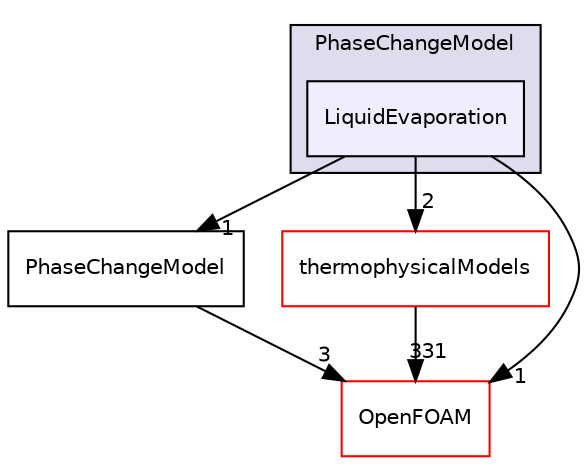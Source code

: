 digraph "src/lagrangian/intermediate/submodels/Reacting/PhaseChangeModel/LiquidEvaporation" {
  bgcolor=transparent;
  compound=true
  node [ fontsize="10", fontname="Helvetica"];
  edge [ labelfontsize="10", labelfontname="Helvetica"];
  subgraph clusterdir_95353bd4ad7f447577e2dd3ff5a2aad7 {
    graph [ bgcolor="#ddddee", pencolor="black", label="PhaseChangeModel" fontname="Helvetica", fontsize="10", URL="dir_95353bd4ad7f447577e2dd3ff5a2aad7.html"]
  dir_4ef9883d17df60a10983e6afa59b7ffa [shape=box, label="LiquidEvaporation", style="filled", fillcolor="#eeeeff", pencolor="black", URL="dir_4ef9883d17df60a10983e6afa59b7ffa.html"];
  }
  dir_a574ec62e8cd6cbf40600800e7143909 [shape=box label="PhaseChangeModel" URL="dir_a574ec62e8cd6cbf40600800e7143909.html"];
  dir_2778d089ec5c4f66810b11f753867003 [shape=box label="thermophysicalModels" color="red" URL="dir_2778d089ec5c4f66810b11f753867003.html"];
  dir_c5473ff19b20e6ec4dfe5c310b3778a8 [shape=box label="OpenFOAM" color="red" URL="dir_c5473ff19b20e6ec4dfe5c310b3778a8.html"];
  dir_a574ec62e8cd6cbf40600800e7143909->dir_c5473ff19b20e6ec4dfe5c310b3778a8 [headlabel="3", labeldistance=1.5 headhref="dir_001613_001898.html"];
  dir_2778d089ec5c4f66810b11f753867003->dir_c5473ff19b20e6ec4dfe5c310b3778a8 [headlabel="331", labeldistance=1.5 headhref="dir_001240_001898.html"];
  dir_4ef9883d17df60a10983e6afa59b7ffa->dir_a574ec62e8cd6cbf40600800e7143909 [headlabel="1", labeldistance=1.5 headhref="dir_001610_001613.html"];
  dir_4ef9883d17df60a10983e6afa59b7ffa->dir_2778d089ec5c4f66810b11f753867003 [headlabel="2", labeldistance=1.5 headhref="dir_001610_001240.html"];
  dir_4ef9883d17df60a10983e6afa59b7ffa->dir_c5473ff19b20e6ec4dfe5c310b3778a8 [headlabel="1", labeldistance=1.5 headhref="dir_001610_001898.html"];
}

